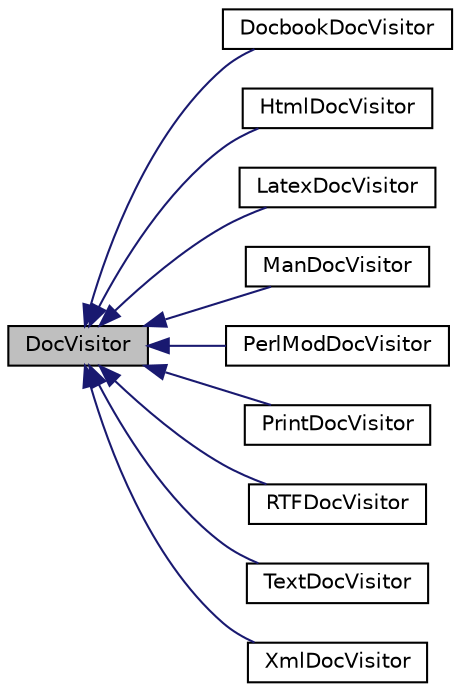 digraph "DocVisitor"
{
 // INTERACTIVE_SVG=YES
 // LATEX_PDF_SIZE
  edge [fontname="Helvetica",fontsize="10",labelfontname="Helvetica",labelfontsize="10"];
  node [fontname="Helvetica",fontsize="10",shape=record];
  rankdir="LR";
  Node1 [label="DocVisitor",height=0.2,width=0.4,color="black", fillcolor="grey75", style="filled", fontcolor="black",tooltip="Abstract visitor that participates in the visitor pattern."];
  Node1 -> Node2 [dir="back",color="midnightblue",fontsize="10",style="solid",fontname="Helvetica"];
  Node2 [label="DocbookDocVisitor",height=0.2,width=0.4,color="black", fillcolor="white", style="filled",URL="$d7/dc4/class_docbook_doc_visitor.html",tooltip="Concrete visitor implementation for Docbook output."];
  Node1 -> Node3 [dir="back",color="midnightblue",fontsize="10",style="solid",fontname="Helvetica"];
  Node3 [label="HtmlDocVisitor",height=0.2,width=0.4,color="black", fillcolor="white", style="filled",URL="$d5/d1b/class_html_doc_visitor.html",tooltip="Concrete visitor implementation for HTML output."];
  Node1 -> Node4 [dir="back",color="midnightblue",fontsize="10",style="solid",fontname="Helvetica"];
  Node4 [label="LatexDocVisitor",height=0.2,width=0.4,color="black", fillcolor="white", style="filled",URL="$d3/df4/class_latex_doc_visitor.html",tooltip="Concrete visitor implementation for LaTeX output."];
  Node1 -> Node5 [dir="back",color="midnightblue",fontsize="10",style="solid",fontname="Helvetica"];
  Node5 [label="ManDocVisitor",height=0.2,width=0.4,color="black", fillcolor="white", style="filled",URL="$d8/dcf/class_man_doc_visitor.html",tooltip="Concrete visitor implementation for LaTeX output."];
  Node1 -> Node6 [dir="back",color="midnightblue",fontsize="10",style="solid",fontname="Helvetica"];
  Node6 [label="PerlModDocVisitor",height=0.2,width=0.4,color="black", fillcolor="white", style="filled",URL="$dc/d27/class_perl_mod_doc_visitor.html",tooltip="Concrete visitor implementation for PerlMod output."];
  Node1 -> Node7 [dir="back",color="midnightblue",fontsize="10",style="solid",fontname="Helvetica"];
  Node7 [label="PrintDocVisitor",height=0.2,width=0.4,color="black", fillcolor="white", style="filled",URL="$d3/d43/class_print_doc_visitor.html",tooltip=" "];
  Node1 -> Node8 [dir="back",color="midnightblue",fontsize="10",style="solid",fontname="Helvetica"];
  Node8 [label="RTFDocVisitor",height=0.2,width=0.4,color="black", fillcolor="white", style="filled",URL="$d1/d4b/class_r_t_f_doc_visitor.html",tooltip="Concrete visitor implementation for RTF output."];
  Node1 -> Node9 [dir="back",color="midnightblue",fontsize="10",style="solid",fontname="Helvetica"];
  Node9 [label="TextDocVisitor",height=0.2,width=0.4,color="black", fillcolor="white", style="filled",URL="$d2/d63/class_text_doc_visitor.html",tooltip="Concrete visitor implementation for TEXT output."];
  Node1 -> Node10 [dir="back",color="midnightblue",fontsize="10",style="solid",fontname="Helvetica"];
  Node10 [label="XmlDocVisitor",height=0.2,width=0.4,color="black", fillcolor="white", style="filled",URL="$d4/dc8/class_xml_doc_visitor.html",tooltip="Concrete visitor implementation for XML output."];
}
